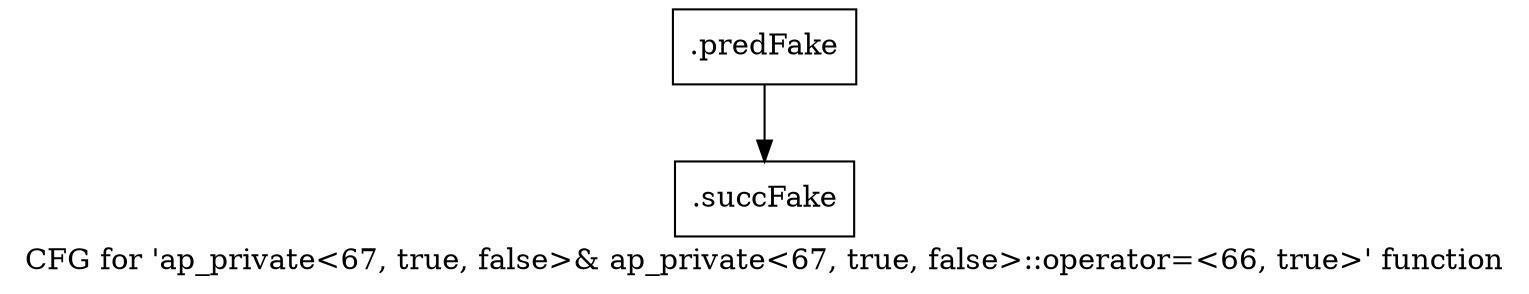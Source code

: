 digraph "CFG for 'ap_private\<67, true, false\>& ap_private\<67, true, false\>::operator=\<66, true\>' function" {
	label="CFG for 'ap_private\<67, true, false\>& ap_private\<67, true, false\>::operator=\<66, true\>' function";

	Node0x5f36750 [shape=record,filename="",linenumber="",label="{.predFake}"];
	Node0x5f36750 -> Node0x62fe790[ callList="" memoryops="" filename="/mnt/xilinx/Vitis_HLS/2021.2/include/etc/ap_private.h" execusionnum="3"];
	Node0x62fe790 [shape=record,filename="/mnt/xilinx/Vitis_HLS/2021.2/include/etc/ap_private.h",linenumber="4744",label="{.succFake}"];
}
